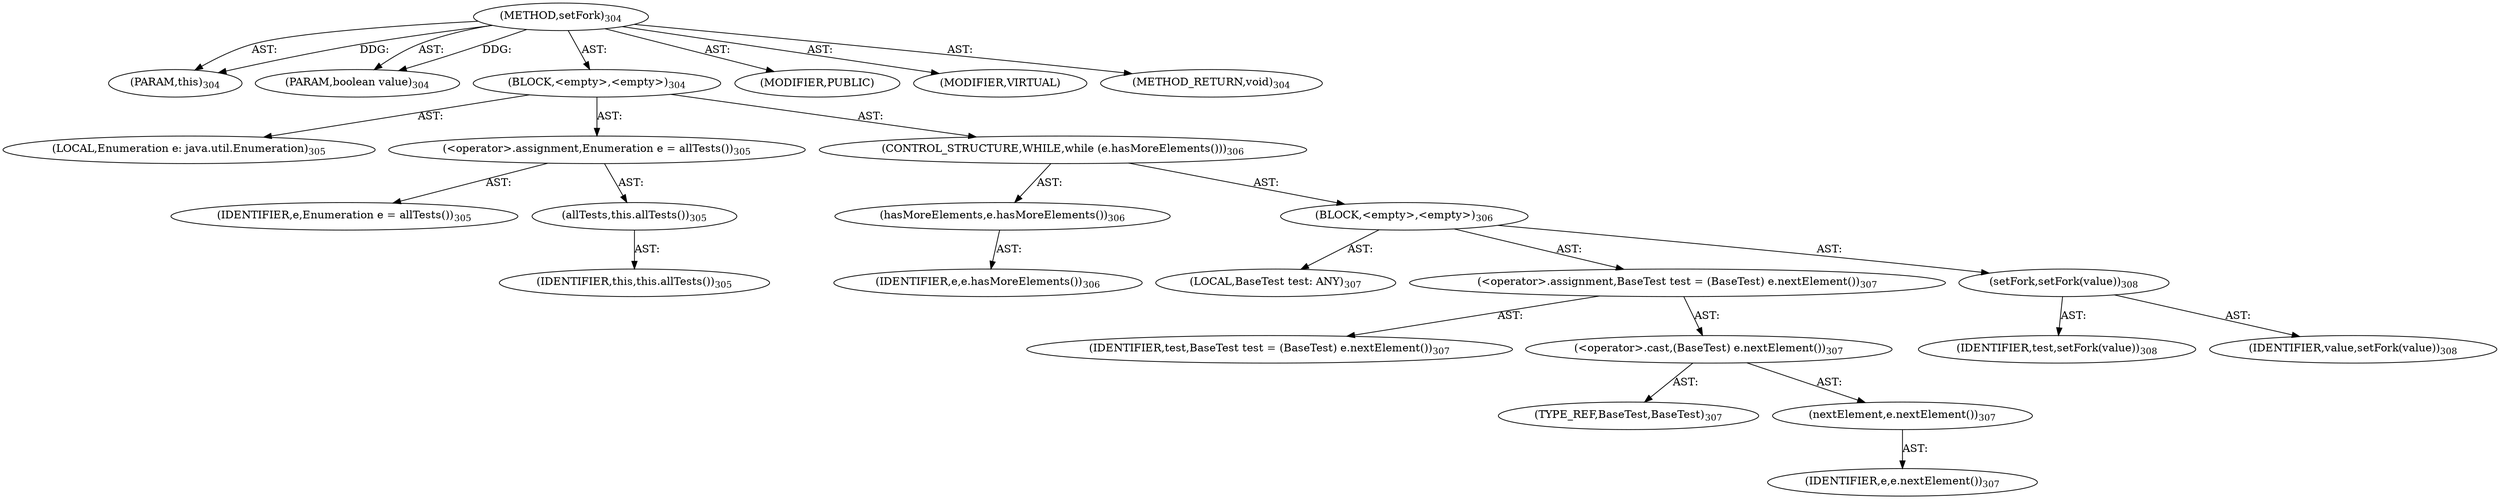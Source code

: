 digraph "setFork" {  
"111669149702" [label = <(METHOD,setFork)<SUB>304</SUB>> ]
"115964116997" [label = <(PARAM,this)<SUB>304</SUB>> ]
"115964117026" [label = <(PARAM,boolean value)<SUB>304</SUB>> ]
"25769803787" [label = <(BLOCK,&lt;empty&gt;,&lt;empty&gt;)<SUB>304</SUB>> ]
"94489280523" [label = <(LOCAL,Enumeration e: java.util.Enumeration)<SUB>305</SUB>> ]
"30064771110" [label = <(&lt;operator&gt;.assignment,Enumeration e = allTests())<SUB>305</SUB>> ]
"68719476847" [label = <(IDENTIFIER,e,Enumeration e = allTests())<SUB>305</SUB>> ]
"30064771111" [label = <(allTests,this.allTests())<SUB>305</SUB>> ]
"68719476741" [label = <(IDENTIFIER,this,this.allTests())<SUB>305</SUB>> ]
"47244640261" [label = <(CONTROL_STRUCTURE,WHILE,while (e.hasMoreElements()))<SUB>306</SUB>> ]
"30064771112" [label = <(hasMoreElements,e.hasMoreElements())<SUB>306</SUB>> ]
"68719476848" [label = <(IDENTIFIER,e,e.hasMoreElements())<SUB>306</SUB>> ]
"25769803788" [label = <(BLOCK,&lt;empty&gt;,&lt;empty&gt;)<SUB>306</SUB>> ]
"94489280524" [label = <(LOCAL,BaseTest test: ANY)<SUB>307</SUB>> ]
"30064771113" [label = <(&lt;operator&gt;.assignment,BaseTest test = (BaseTest) e.nextElement())<SUB>307</SUB>> ]
"68719476849" [label = <(IDENTIFIER,test,BaseTest test = (BaseTest) e.nextElement())<SUB>307</SUB>> ]
"30064771114" [label = <(&lt;operator&gt;.cast,(BaseTest) e.nextElement())<SUB>307</SUB>> ]
"180388626437" [label = <(TYPE_REF,BaseTest,BaseTest)<SUB>307</SUB>> ]
"30064771115" [label = <(nextElement,e.nextElement())<SUB>307</SUB>> ]
"68719476850" [label = <(IDENTIFIER,e,e.nextElement())<SUB>307</SUB>> ]
"30064771116" [label = <(setFork,setFork(value))<SUB>308</SUB>> ]
"68719476851" [label = <(IDENTIFIER,test,setFork(value))<SUB>308</SUB>> ]
"68719476852" [label = <(IDENTIFIER,value,setFork(value))<SUB>308</SUB>> ]
"133143986208" [label = <(MODIFIER,PUBLIC)> ]
"133143986209" [label = <(MODIFIER,VIRTUAL)> ]
"128849018886" [label = <(METHOD_RETURN,void)<SUB>304</SUB>> ]
  "111669149702" -> "115964116997"  [ label = "AST: "] 
  "111669149702" -> "115964117026"  [ label = "AST: "] 
  "111669149702" -> "25769803787"  [ label = "AST: "] 
  "111669149702" -> "133143986208"  [ label = "AST: "] 
  "111669149702" -> "133143986209"  [ label = "AST: "] 
  "111669149702" -> "128849018886"  [ label = "AST: "] 
  "25769803787" -> "94489280523"  [ label = "AST: "] 
  "25769803787" -> "30064771110"  [ label = "AST: "] 
  "25769803787" -> "47244640261"  [ label = "AST: "] 
  "30064771110" -> "68719476847"  [ label = "AST: "] 
  "30064771110" -> "30064771111"  [ label = "AST: "] 
  "30064771111" -> "68719476741"  [ label = "AST: "] 
  "47244640261" -> "30064771112"  [ label = "AST: "] 
  "47244640261" -> "25769803788"  [ label = "AST: "] 
  "30064771112" -> "68719476848"  [ label = "AST: "] 
  "25769803788" -> "94489280524"  [ label = "AST: "] 
  "25769803788" -> "30064771113"  [ label = "AST: "] 
  "25769803788" -> "30064771116"  [ label = "AST: "] 
  "30064771113" -> "68719476849"  [ label = "AST: "] 
  "30064771113" -> "30064771114"  [ label = "AST: "] 
  "30064771114" -> "180388626437"  [ label = "AST: "] 
  "30064771114" -> "30064771115"  [ label = "AST: "] 
  "30064771115" -> "68719476850"  [ label = "AST: "] 
  "30064771116" -> "68719476851"  [ label = "AST: "] 
  "30064771116" -> "68719476852"  [ label = "AST: "] 
  "111669149702" -> "115964116997"  [ label = "DDG: "] 
  "111669149702" -> "115964117026"  [ label = "DDG: "] 
}
